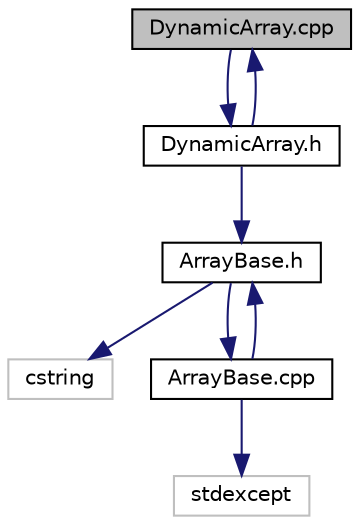 digraph "DynamicArray.cpp"
{
  edge [fontname="Helvetica",fontsize="10",labelfontname="Helvetica",labelfontsize="10"];
  node [fontname="Helvetica",fontsize="10",shape=record];
  Node1 [label="DynamicArray.cpp",height=0.2,width=0.4,color="black", fillcolor="grey75", style="filled", fontcolor="black"];
  Node1 -> Node2 [color="midnightblue",fontsize="10",style="solid",fontname="Helvetica"];
  Node2 [label="DynamicArray.h",height=0.2,width=0.4,color="black", fillcolor="white", style="filled",URL="$d1/d7e/DynamicArray_8h.html"];
  Node2 -> Node3 [color="midnightblue",fontsize="10",style="solid",fontname="Helvetica"];
  Node3 [label="ArrayBase.h",height=0.2,width=0.4,color="black", fillcolor="white", style="filled",URL="$d3/d32/ArrayBase_8h.html"];
  Node3 -> Node4 [color="midnightblue",fontsize="10",style="solid",fontname="Helvetica"];
  Node4 [label="cstring",height=0.2,width=0.4,color="grey75", fillcolor="white", style="filled"];
  Node3 -> Node5 [color="midnightblue",fontsize="10",style="solid",fontname="Helvetica"];
  Node5 [label="ArrayBase.cpp",height=0.2,width=0.4,color="black", fillcolor="white", style="filled",URL="$d6/d26/ArrayBase_8cpp.html"];
  Node5 -> Node3 [color="midnightblue",fontsize="10",style="solid",fontname="Helvetica"];
  Node5 -> Node6 [color="midnightblue",fontsize="10",style="solid",fontname="Helvetica"];
  Node6 [label="stdexcept",height=0.2,width=0.4,color="grey75", fillcolor="white", style="filled"];
  Node2 -> Node1 [color="midnightblue",fontsize="10",style="solid",fontname="Helvetica"];
}
